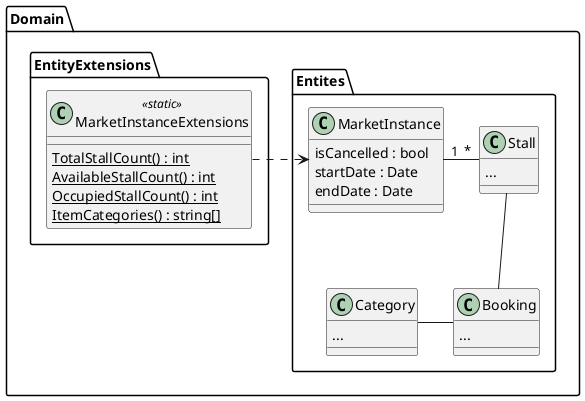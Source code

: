 @startuml
package Domain {
    package Entites {
        class Category {
            ...
        }

        class Stall {
            ...
        }

        class Booking {
            ...
        }

        class MarketInstance {
            isCancelled : bool
            startDate : Date
            endDate : Date
        }
    }

    package EntityExtensions{
        class MarketInstanceExtensions <<static>> {
            {static} TotalStallCount() : int
            {static} AvailableStallCount() : int
            {static} OccupiedStallCount() : int
            {static} ItemCategories() : string[]
        }
    }
}

MarketInstanceExtensions .right.> MarketInstance
MarketInstance "1" -right- "*" Stall
Stall -down- Booking
Booking -left- Category

@enduml